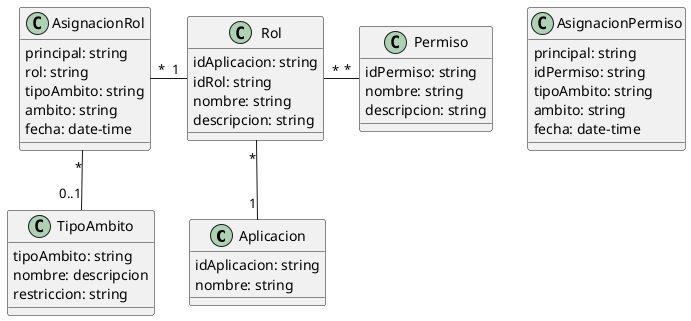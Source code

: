 @startuml

class Aplicacion {
    idAplicacion: string
    nombre: string
}

class Rol {
    idAplicacion: string
    idRol: string
    nombre: string
    descripcion: string
}

class Permiso {
    idPermiso: string
    nombre: string
    descripcion: string
}

class TipoAmbito {
    tipoAmbito: string
    nombre: descripcion
    restriccion: string
}

class AsignacionRol {
    principal: string
    rol: string
    tipoAmbito: string
    ambito: string
    fecha: date-time
}

class AsignacionPermiso {
    principal: string
    idPermiso: string
    tipoAmbito: string
    ambito: string
    fecha: date-time
}

AsignacionRol "*" - "1" Rol
AsignacionRol "*" -- "0..1" TipoAmbito
Rol "*" -- "1" Aplicacion
Rol "*" - "*" Permiso

@enduml